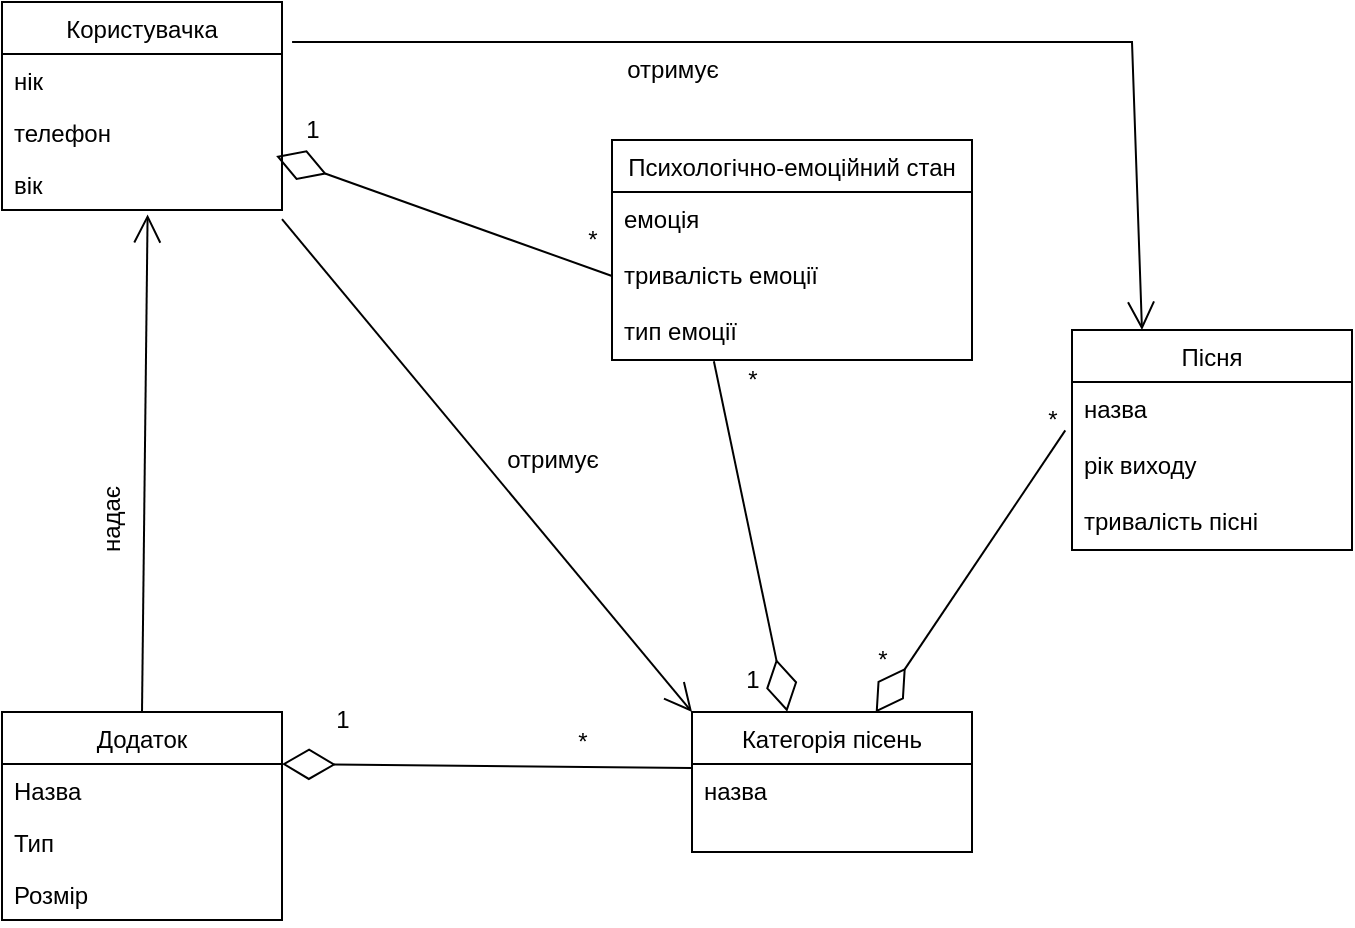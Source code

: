 <mxfile version="20.4.0" type="github"><diagram id="FiDt0s2Z3zEnG-Hj3zlf" name="Страница 1"><mxGraphModel dx="1019" dy="579" grid="1" gridSize="10" guides="1" tooltips="1" connect="1" arrows="1" fold="1" page="1" pageScale="1" pageWidth="1654" pageHeight="2336" math="0" shadow="0"><root><mxCell id="0"/><mxCell id="1" parent="0"/><mxCell id="qLWZHR_6ugfc2XxDYZzj-6" value="Користувачка" style="swimlane;fontStyle=0;childLayout=stackLayout;horizontal=1;startSize=26;fillColor=none;horizontalStack=0;resizeParent=1;resizeParentMax=0;resizeLast=0;collapsible=1;marginBottom=0;" vertex="1" parent="1"><mxGeometry x="65" y="41" width="140" height="104" as="geometry"/></mxCell><mxCell id="qLWZHR_6ugfc2XxDYZzj-7" value="нік" style="text;strokeColor=none;fillColor=none;align=left;verticalAlign=top;spacingLeft=4;spacingRight=4;overflow=hidden;rotatable=0;points=[[0,0.5],[1,0.5]];portConstraint=eastwest;" vertex="1" parent="qLWZHR_6ugfc2XxDYZzj-6"><mxGeometry y="26" width="140" height="26" as="geometry"/></mxCell><mxCell id="qLWZHR_6ugfc2XxDYZzj-8" value="телефон" style="text;strokeColor=none;fillColor=none;align=left;verticalAlign=top;spacingLeft=4;spacingRight=4;overflow=hidden;rotatable=0;points=[[0,0.5],[1,0.5]];portConstraint=eastwest;" vertex="1" parent="qLWZHR_6ugfc2XxDYZzj-6"><mxGeometry y="52" width="140" height="26" as="geometry"/></mxCell><mxCell id="qLWZHR_6ugfc2XxDYZzj-9" value="вік" style="text;strokeColor=none;fillColor=none;align=left;verticalAlign=top;spacingLeft=4;spacingRight=4;overflow=hidden;rotatable=0;points=[[0,0.5],[1,0.5]];portConstraint=eastwest;" vertex="1" parent="qLWZHR_6ugfc2XxDYZzj-6"><mxGeometry y="78" width="140" height="26" as="geometry"/></mxCell><mxCell id="qLWZHR_6ugfc2XxDYZzj-10" value="Психологічно-емоційний стан" style="swimlane;fontStyle=0;childLayout=stackLayout;horizontal=1;startSize=26;fillColor=none;horizontalStack=0;resizeParent=1;resizeParentMax=0;resizeLast=0;collapsible=1;marginBottom=0;" vertex="1" parent="1"><mxGeometry x="370" y="110" width="180" height="110" as="geometry"/></mxCell><mxCell id="qLWZHR_6ugfc2XxDYZzj-11" value="емоція&#10;&#10;тривалість емоції&#10;&#10;тип емоції" style="text;strokeColor=none;fillColor=none;align=left;verticalAlign=top;spacingLeft=4;spacingRight=4;overflow=hidden;rotatable=0;points=[[0,0.5],[1,0.5]];portConstraint=eastwest;" vertex="1" parent="qLWZHR_6ugfc2XxDYZzj-10"><mxGeometry y="26" width="180" height="84" as="geometry"/></mxCell><mxCell id="qLWZHR_6ugfc2XxDYZzj-22" value="Категорія пісень" style="swimlane;fontStyle=0;childLayout=stackLayout;horizontal=1;startSize=26;fillColor=none;horizontalStack=0;resizeParent=1;resizeParentMax=0;resizeLast=0;collapsible=1;marginBottom=0;" vertex="1" parent="1"><mxGeometry x="410" y="396" width="140" height="70" as="geometry"/></mxCell><mxCell id="qLWZHR_6ugfc2XxDYZzj-23" value="назва" style="text;strokeColor=none;fillColor=none;align=left;verticalAlign=top;spacingLeft=4;spacingRight=4;overflow=hidden;rotatable=0;points=[[0,0.5],[1,0.5]];portConstraint=eastwest;" vertex="1" parent="qLWZHR_6ugfc2XxDYZzj-22"><mxGeometry y="26" width="140" height="44" as="geometry"/></mxCell><mxCell id="qLWZHR_6ugfc2XxDYZzj-26" value="Додаток" style="swimlane;fontStyle=0;childLayout=stackLayout;horizontal=1;startSize=26;fillColor=none;horizontalStack=0;resizeParent=1;resizeParentMax=0;resizeLast=0;collapsible=1;marginBottom=0;" vertex="1" parent="1"><mxGeometry x="65" y="396" width="140" height="104" as="geometry"/></mxCell><mxCell id="qLWZHR_6ugfc2XxDYZzj-27" value="Назва" style="text;strokeColor=none;fillColor=none;align=left;verticalAlign=top;spacingLeft=4;spacingRight=4;overflow=hidden;rotatable=0;points=[[0,0.5],[1,0.5]];portConstraint=eastwest;" vertex="1" parent="qLWZHR_6ugfc2XxDYZzj-26"><mxGeometry y="26" width="140" height="26" as="geometry"/></mxCell><mxCell id="qLWZHR_6ugfc2XxDYZzj-28" value="Тип" style="text;strokeColor=none;fillColor=none;align=left;verticalAlign=top;spacingLeft=4;spacingRight=4;overflow=hidden;rotatable=0;points=[[0,0.5],[1,0.5]];portConstraint=eastwest;" vertex="1" parent="qLWZHR_6ugfc2XxDYZzj-26"><mxGeometry y="52" width="140" height="26" as="geometry"/></mxCell><mxCell id="qLWZHR_6ugfc2XxDYZzj-29" value="Розмір" style="text;strokeColor=none;fillColor=none;align=left;verticalAlign=top;spacingLeft=4;spacingRight=4;overflow=hidden;rotatable=0;points=[[0,0.5],[1,0.5]];portConstraint=eastwest;" vertex="1" parent="qLWZHR_6ugfc2XxDYZzj-26"><mxGeometry y="78" width="140" height="26" as="geometry"/></mxCell><mxCell id="qLWZHR_6ugfc2XxDYZzj-30" value="" style="endArrow=diamondThin;endFill=0;endSize=24;html=1;rounded=0;exitX=-0.003;exitY=0.045;exitDx=0;exitDy=0;exitPerimeter=0;entryX=1;entryY=0.25;entryDx=0;entryDy=0;" edge="1" parent="1" source="qLWZHR_6ugfc2XxDYZzj-23" target="qLWZHR_6ugfc2XxDYZzj-26"><mxGeometry width="160" relative="1" as="geometry"><mxPoint x="450" y="300" as="sourcePoint"/><mxPoint x="610" y="300" as="targetPoint"/></mxGeometry></mxCell><mxCell id="qLWZHR_6ugfc2XxDYZzj-31" value="1" style="text;html=1;align=center;verticalAlign=middle;resizable=0;points=[];autosize=1;strokeColor=none;fillColor=none;" vertex="1" parent="1"><mxGeometry x="220" y="385" width="30" height="30" as="geometry"/></mxCell><mxCell id="qLWZHR_6ugfc2XxDYZzj-32" value="*" style="text;html=1;align=center;verticalAlign=middle;resizable=0;points=[];autosize=1;strokeColor=none;fillColor=none;" vertex="1" parent="1"><mxGeometry x="340" y="396" width="30" height="30" as="geometry"/></mxCell><mxCell id="qLWZHR_6ugfc2XxDYZzj-37" value="" style="endArrow=diamondThin;endFill=0;endSize=24;html=1;rounded=0;exitX=0;exitY=0.5;exitDx=0;exitDy=0;entryX=0.979;entryY=-0.038;entryDx=0;entryDy=0;entryPerimeter=0;" edge="1" parent="1" source="qLWZHR_6ugfc2XxDYZzj-11" target="qLWZHR_6ugfc2XxDYZzj-9"><mxGeometry width="160" relative="1" as="geometry"><mxPoint x="314.58" y="120.0" as="sourcePoint"/><mxPoint x="225" y="166.22" as="targetPoint"/></mxGeometry></mxCell><mxCell id="qLWZHR_6ugfc2XxDYZzj-38" value="1" style="text;html=1;align=center;verticalAlign=middle;resizable=0;points=[];autosize=1;strokeColor=none;fillColor=none;" vertex="1" parent="1"><mxGeometry x="205" y="90" width="30" height="30" as="geometry"/></mxCell><mxCell id="qLWZHR_6ugfc2XxDYZzj-39" value="*" style="text;html=1;align=center;verticalAlign=middle;resizable=0;points=[];autosize=1;strokeColor=none;fillColor=none;" vertex="1" parent="1"><mxGeometry x="345" y="145" width="30" height="30" as="geometry"/></mxCell><mxCell id="qLWZHR_6ugfc2XxDYZzj-41" value="" style="endArrow=diamondThin;endFill=0;endSize=24;html=1;rounded=0;exitX=0.283;exitY=1.007;exitDx=0;exitDy=0;exitPerimeter=0;entryX=0.34;entryY=-0.002;entryDx=0;entryDy=0;entryPerimeter=0;" edge="1" parent="1" source="qLWZHR_6ugfc2XxDYZzj-11" target="qLWZHR_6ugfc2XxDYZzj-22"><mxGeometry width="160" relative="1" as="geometry"><mxPoint x="515.0" y="346.89" as="sourcePoint"/><mxPoint x="425.42" y="393.11" as="targetPoint"/></mxGeometry></mxCell><mxCell id="qLWZHR_6ugfc2XxDYZzj-42" value="1" style="text;html=1;align=center;verticalAlign=middle;resizable=0;points=[];autosize=1;strokeColor=none;fillColor=none;" vertex="1" parent="1"><mxGeometry x="425" y="365" width="30" height="30" as="geometry"/></mxCell><mxCell id="qLWZHR_6ugfc2XxDYZzj-43" value="*" style="text;html=1;align=center;verticalAlign=middle;resizable=0;points=[];autosize=1;strokeColor=none;fillColor=none;" vertex="1" parent="1"><mxGeometry x="425" y="215" width="30" height="30" as="geometry"/></mxCell><mxCell id="qLWZHR_6ugfc2XxDYZzj-44" value="" style="endArrow=open;endFill=1;endSize=12;html=1;rounded=0;exitX=0.5;exitY=0;exitDx=0;exitDy=0;entryX=0.52;entryY=1.085;entryDx=0;entryDy=0;entryPerimeter=0;" edge="1" parent="1" source="qLWZHR_6ugfc2XxDYZzj-26" target="qLWZHR_6ugfc2XxDYZzj-9"><mxGeometry width="160" relative="1" as="geometry"><mxPoint x="430" y="300" as="sourcePoint"/><mxPoint x="590" y="300" as="targetPoint"/></mxGeometry></mxCell><mxCell id="qLWZHR_6ugfc2XxDYZzj-45" value="надає" style="text;html=1;align=center;verticalAlign=middle;resizable=0;points=[];autosize=1;strokeColor=none;fillColor=none;rotation=-90;" vertex="1" parent="1"><mxGeometry x="90" y="285" width="60" height="30" as="geometry"/></mxCell><mxCell id="qLWZHR_6ugfc2XxDYZzj-46" value="" style="endArrow=open;endFill=1;endSize=12;html=1;rounded=0;exitX=1;exitY=1.177;exitDx=0;exitDy=0;exitPerimeter=0;entryX=0;entryY=0;entryDx=0;entryDy=0;" edge="1" parent="1" source="qLWZHR_6ugfc2XxDYZzj-9" target="qLWZHR_6ugfc2XxDYZzj-22"><mxGeometry width="160" relative="1" as="geometry"><mxPoint x="430" y="300" as="sourcePoint"/><mxPoint x="590" y="300" as="targetPoint"/></mxGeometry></mxCell><mxCell id="qLWZHR_6ugfc2XxDYZzj-48" value="отримує" style="text;html=1;align=center;verticalAlign=middle;resizable=0;points=[];autosize=1;strokeColor=none;fillColor=none;rotation=0;" vertex="1" parent="1"><mxGeometry x="305" y="255" width="70" height="30" as="geometry"/></mxCell><mxCell id="qLWZHR_6ugfc2XxDYZzj-49" value="Пісня" style="swimlane;fontStyle=0;childLayout=stackLayout;horizontal=1;startSize=26;fillColor=none;horizontalStack=0;resizeParent=1;resizeParentMax=0;resizeLast=0;collapsible=1;marginBottom=0;" vertex="1" parent="1"><mxGeometry x="600" y="205" width="140" height="110" as="geometry"/></mxCell><mxCell id="qLWZHR_6ugfc2XxDYZzj-50" value="назва&#10;&#10;рік виходу&#10;&#10;тривалість пісні&#10;" style="text;strokeColor=none;fillColor=none;align=left;verticalAlign=top;spacingLeft=4;spacingRight=4;overflow=hidden;rotatable=0;points=[[0,0.5],[1,0.5]];portConstraint=eastwest;" vertex="1" parent="qLWZHR_6ugfc2XxDYZzj-49"><mxGeometry y="26" width="140" height="84" as="geometry"/></mxCell><mxCell id="qLWZHR_6ugfc2XxDYZzj-52" value="" style="endArrow=diamondThin;endFill=0;endSize=24;html=1;rounded=0;exitX=-0.024;exitY=0.288;exitDx=0;exitDy=0;exitPerimeter=0;entryX=0.656;entryY=0.004;entryDx=0;entryDy=0;entryPerimeter=0;" edge="1" parent="1" source="qLWZHR_6ugfc2XxDYZzj-50" target="qLWZHR_6ugfc2XxDYZzj-22"><mxGeometry width="160" relative="1" as="geometry"><mxPoint x="430" y="300" as="sourcePoint"/><mxPoint x="590" y="300" as="targetPoint"/></mxGeometry></mxCell><mxCell id="qLWZHR_6ugfc2XxDYZzj-53" value="" style="endArrow=open;endFill=1;endSize=12;html=1;rounded=0;exitX=1.036;exitY=-0.231;exitDx=0;exitDy=0;exitPerimeter=0;entryX=0.25;entryY=0;entryDx=0;entryDy=0;" edge="1" parent="1" source="qLWZHR_6ugfc2XxDYZzj-7" target="qLWZHR_6ugfc2XxDYZzj-49"><mxGeometry width="160" relative="1" as="geometry"><mxPoint x="430" y="300" as="sourcePoint"/><mxPoint x="570" y="20" as="targetPoint"/><Array as="points"><mxPoint x="630" y="61"/></Array></mxGeometry></mxCell><mxCell id="qLWZHR_6ugfc2XxDYZzj-54" value="отримує" style="text;html=1;align=center;verticalAlign=middle;resizable=0;points=[];autosize=1;strokeColor=none;fillColor=none;" vertex="1" parent="1"><mxGeometry x="365" y="60" width="70" height="30" as="geometry"/></mxCell><mxCell id="qLWZHR_6ugfc2XxDYZzj-55" value="*" style="text;html=1;align=center;verticalAlign=middle;resizable=0;points=[];autosize=1;strokeColor=none;fillColor=none;" vertex="1" parent="1"><mxGeometry x="490" y="355" width="30" height="30" as="geometry"/></mxCell><mxCell id="qLWZHR_6ugfc2XxDYZzj-56" value="*" style="text;html=1;align=center;verticalAlign=middle;resizable=0;points=[];autosize=1;strokeColor=none;fillColor=none;" vertex="1" parent="1"><mxGeometry x="575" y="235" width="30" height="30" as="geometry"/></mxCell></root></mxGraphModel></diagram></mxfile>